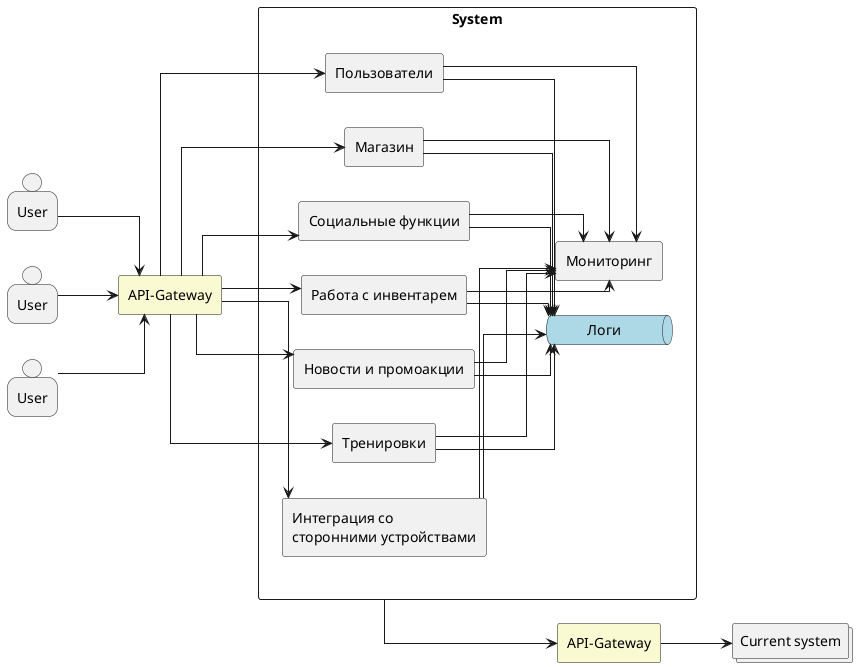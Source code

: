 @startuml

    skinparam ComponentStyle rectangle
    'top to bottom direction
    left to right direction
    skinparam linetype ortho

    person "User" as User1
    person "User" as User2
    person "User" as User3

    rectangle "API-Gateway" as UsersAPI #LightGoldenRodYellow
    rectangle "API-Gateway" as AppAPI #LightGoldenRodYellow
    collections "Current system" as CurSys 

    rectangle "System" as system {

       rectangle "Тренировки" as trains 
        rectangle "Интеграция со\nсторонними устройствами" as outTools
        rectangle "Пользователи" as users 
        rectangle "Магазин" as store 
        queue "          Логи          " as logs #LightBlue
        rectangle "Мониторинг" as monitoring
        rectangle "Социальные функции" as userGroups    
        rectangle "Работа с инвентарем" as tools          
        rectangle "Новости и промоакции" as news   

        UsersAPI --> users
        UsersAPI --> store
        UsersAPI --> trains
        UsersAPI --> userGroups
        UsersAPI --> tools
        UsersAPI --> news
        UsersAPI --> outTools


        users --> logs
        users --> monitoring
        store --> logs
        store --> monitoring
        trains --> logs
        trains --> monitoring
        userGroups --> logs
        userGroups --> monitoring
        tools --> logs
        tools --> monitoring
        news --> logs
        news --> monitoring
        outTools --> logs
        outTools --> monitoring

    }

    User1 --> UsersAPI
    User2 --> UsersAPI
    User3 --> UsersAPI

    system -d-> AppAPI
    AppAPI -d-> CurSys

@enduml